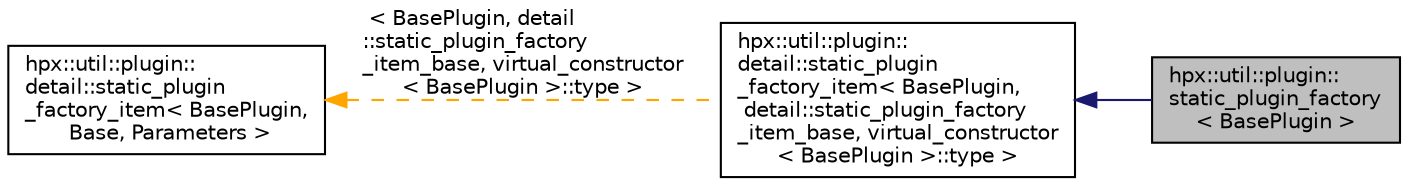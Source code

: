 digraph "hpx::util::plugin::static_plugin_factory&lt; BasePlugin &gt;"
{
  edge [fontname="Helvetica",fontsize="10",labelfontname="Helvetica",labelfontsize="10"];
  node [fontname="Helvetica",fontsize="10",shape=record];
  rankdir="LR";
  Node0 [label="hpx::util::plugin::\lstatic_plugin_factory\l\< BasePlugin \>",height=0.2,width=0.4,color="black", fillcolor="grey75", style="filled", fontcolor="black"];
  Node1 -> Node0 [dir="back",color="midnightblue",fontsize="10",style="solid",fontname="Helvetica"];
  Node1 [label="hpx::util::plugin::\ldetail::static_plugin\l_factory_item\< BasePlugin,\l detail::static_plugin_factory\l_item_base, virtual_constructor\l\< BasePlugin \>::type \>",height=0.2,width=0.4,color="black", fillcolor="white", style="filled",URL="$d3/d68/structhpx_1_1util_1_1plugin_1_1detail_1_1static__plugin__factory__item.html"];
  Node2 -> Node1 [dir="back",color="orange",fontsize="10",style="dashed",label=" \< BasePlugin, detail\l::static_plugin_factory\l_item_base, virtual_constructor\l\< BasePlugin \>::type \>" ,fontname="Helvetica"];
  Node2 [label="hpx::util::plugin::\ldetail::static_plugin\l_factory_item\< BasePlugin,\l Base, Parameters \>",height=0.2,width=0.4,color="black", fillcolor="white", style="filled",URL="$d3/d68/structhpx_1_1util_1_1plugin_1_1detail_1_1static__plugin__factory__item.html"];
}
